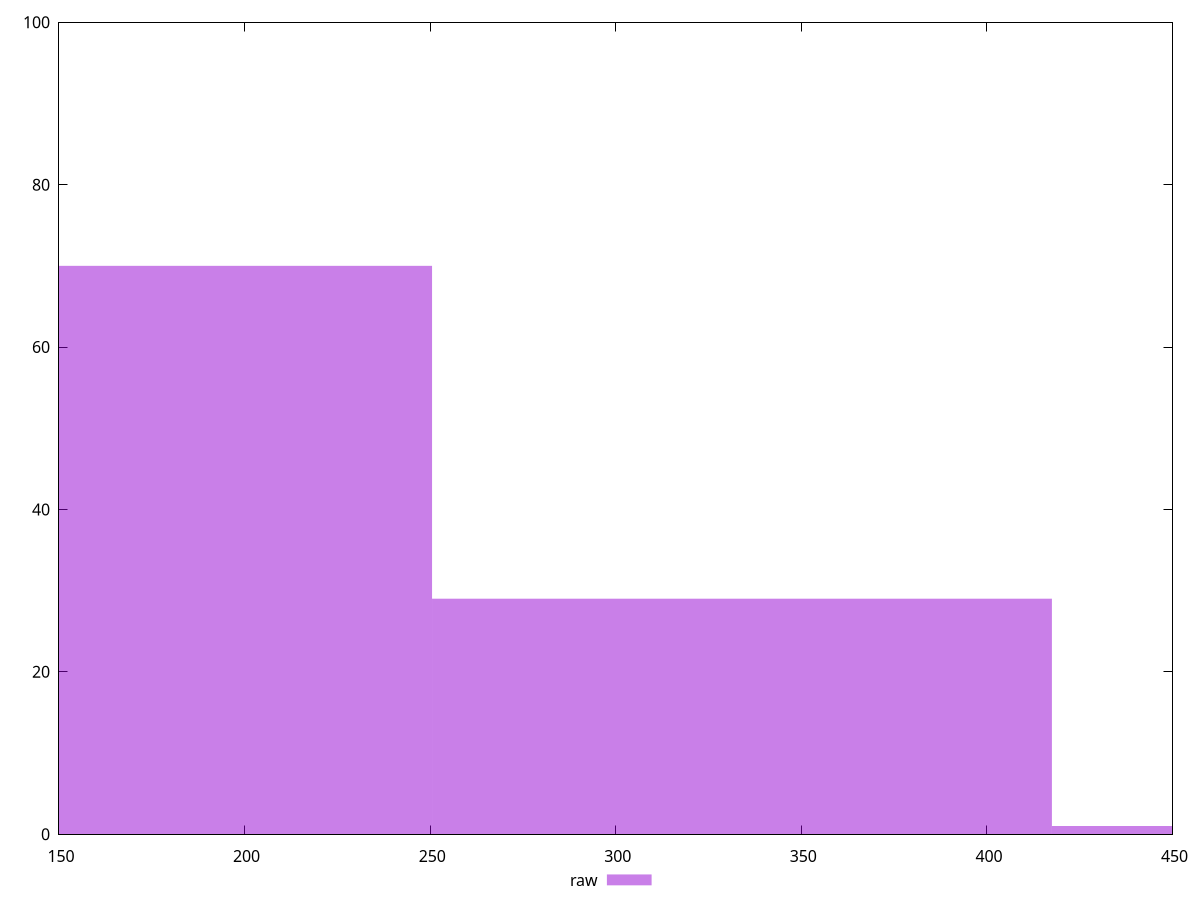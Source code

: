 reset

$raw <<EOF
334.0096742165403 29
167.00483710827015 70
501.0145113248104 1
EOF

set key outside below
set boxwidth 167.00483710827015
set xrange [150:450]
set yrange [0:100]
set trange [0:100]
set style fill transparent solid 0.5 noborder
set terminal svg size 640, 490 enhanced background rgb 'white'
set output "report_00018_2021-02-10T15-25-16.877Z/offscreen-images/samples/pages/raw/histogram.svg"

plot $raw title "raw" with boxes

reset

